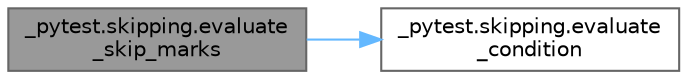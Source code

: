 digraph "_pytest.skipping.evaluate_skip_marks"
{
 // LATEX_PDF_SIZE
  bgcolor="transparent";
  edge [fontname=Helvetica,fontsize=10,labelfontname=Helvetica,labelfontsize=10];
  node [fontname=Helvetica,fontsize=10,shape=box,height=0.2,width=0.4];
  rankdir="LR";
  Node1 [id="Node000001",label="_pytest.skipping.evaluate\l_skip_marks",height=0.2,width=0.4,color="gray40", fillcolor="grey60", style="filled", fontcolor="black",tooltip=" "];
  Node1 -> Node2 [id="edge1_Node000001_Node000002",color="steelblue1",style="solid",tooltip=" "];
  Node2 [id="Node000002",label="_pytest.skipping.evaluate\l_condition",height=0.2,width=0.4,color="grey40", fillcolor="white", style="filled",URL="$namespace__pytest_1_1skipping.html#aa472c43777c9e2943ce9d2bb0d0da9df",tooltip=" "];
}
